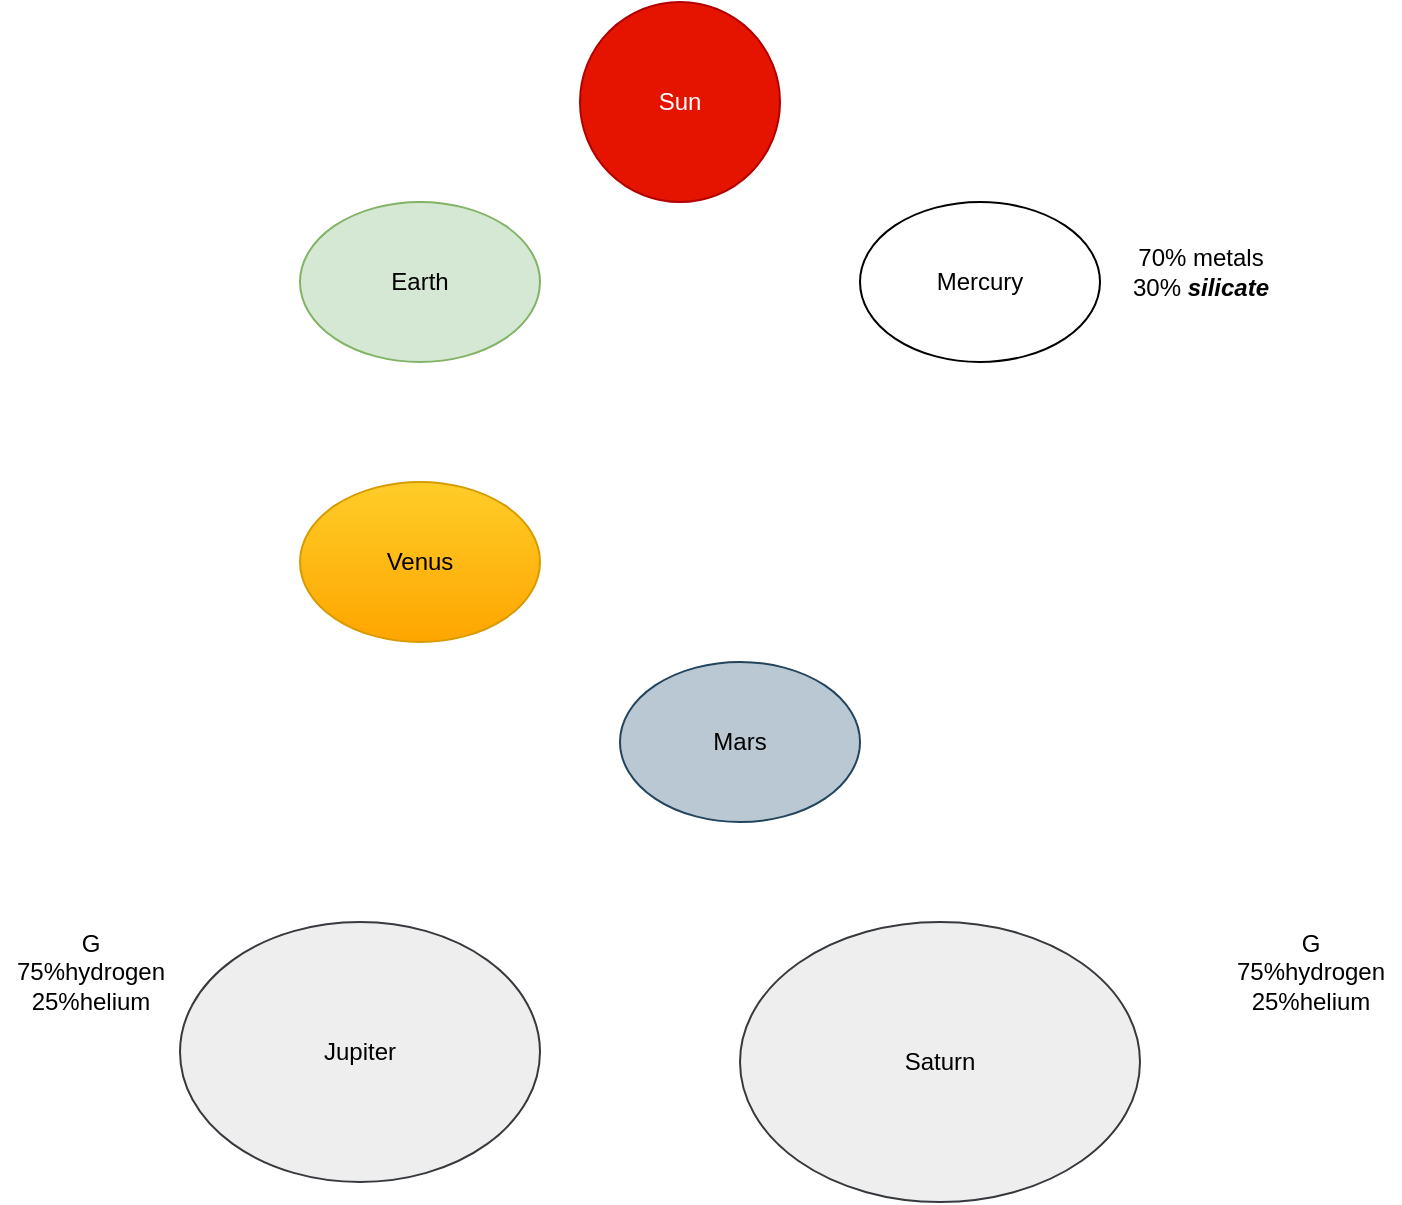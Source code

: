<mxfile version="14.1.8" type="github" pages="2">
  <diagram id="w1wRk-W4YtJ-blJwXCV2" name="home">
    <mxGraphModel dx="782" dy="404" grid="1" gridSize="10" guides="1" tooltips="1" connect="1" arrows="1" fold="1" page="1" pageScale="1" pageWidth="850" pageHeight="1100" math="0" shadow="0">
      <root>
        <mxCell id="0" />
        <mxCell id="1" parent="0" />
        <mxCell id="GEV6OYYQGzaBxieTXGS0-1" value="Sun" style="ellipse;whiteSpace=wrap;html=1;aspect=fixed;fillColor=#e51400;strokeColor=#B20000;fontColor=#ffffff;" vertex="1" parent="1">
          <mxGeometry x="300" y="20" width="100" height="100" as="geometry" />
        </mxCell>
        <mxCell id="GEV6OYYQGzaBxieTXGS0-4" value="Earth" style="ellipse;whiteSpace=wrap;html=1;fillColor=#d5e8d4;strokeColor=#82b366;" vertex="1" parent="1">
          <mxGeometry x="160" y="120" width="120" height="80" as="geometry" />
        </mxCell>
        <mxCell id="GEV6OYYQGzaBxieTXGS0-5" value="Mercury" style="ellipse;whiteSpace=wrap;html=1;" vertex="1" parent="1">
          <mxGeometry x="440" y="120" width="120" height="80" as="geometry" />
        </mxCell>
        <mxCell id="GEV6OYYQGzaBxieTXGS0-6" value="Venus" style="ellipse;whiteSpace=wrap;html=1;gradientColor=#ffa500;fillColor=#ffcd28;strokeColor=#d79b00;" vertex="1" parent="1">
          <mxGeometry x="160" y="260" width="120" height="80" as="geometry" />
        </mxCell>
        <mxCell id="GEV6OYYQGzaBxieTXGS0-9" value="Mars" style="ellipse;whiteSpace=wrap;html=1;fillColor=#bac8d3;strokeColor=#23445d;" vertex="1" parent="1">
          <mxGeometry x="320" y="350" width="120" height="80" as="geometry" />
        </mxCell>
        <mxCell id="GEV6OYYQGzaBxieTXGS0-10" value="Saturn" style="ellipse;whiteSpace=wrap;html=1;fillColor=#eeeeee;strokeColor=#36393d;" vertex="1" parent="1">
          <mxGeometry x="380" y="480" width="200" height="140" as="geometry" />
        </mxCell>
        <mxCell id="8_hnkTDXaNr-IeyhamRW-1" value="&lt;div&gt;70% metals&lt;br&gt;&lt;/div&gt;&lt;div&gt;30% &lt;strong&gt;&lt;i&gt;&lt;i class=&quot;01&quot;&gt;silicate&lt;/i&gt; &lt;/i&gt;&lt;/strong&gt;&lt;/div&gt;" style="text;html=1;align=center;verticalAlign=middle;resizable=0;points=[];autosize=1;" vertex="1" parent="1">
          <mxGeometry x="570" y="140" width="80" height="30" as="geometry" />
        </mxCell>
        <mxCell id="8_hnkTDXaNr-IeyhamRW-2" value="G&lt;div&gt;75%hydrogen &lt;br&gt;&lt;/div&gt;&lt;div&gt;25%helium&lt;br&gt;&lt;/div&gt;" style="text;html=1;align=center;verticalAlign=middle;resizable=0;points=[];autosize=1;" vertex="1" parent="1">
          <mxGeometry x="620" y="480" width="90" height="50" as="geometry" />
        </mxCell>
        <mxCell id="8_hnkTDXaNr-IeyhamRW-3" value="Jupiter" style="ellipse;whiteSpace=wrap;html=1;fillColor=#eeeeee;strokeColor=#36393d;" vertex="1" parent="1">
          <mxGeometry x="100" y="480" width="180" height="130" as="geometry" />
        </mxCell>
        <mxCell id="8_hnkTDXaNr-IeyhamRW-4" value="G&lt;div&gt;75%hydrogen &lt;br&gt;&lt;/div&gt;&lt;div&gt;25%helium&lt;/div&gt;" style="text;html=1;align=center;verticalAlign=middle;resizable=0;points=[];autosize=1;" vertex="1" parent="1">
          <mxGeometry x="10" y="480" width="90" height="50" as="geometry" />
        </mxCell>
      </root>
    </mxGraphModel>
  </diagram>
  <diagram id="8dvXvsz0ZrqSs0ymZUAX" name="chip">
    <mxGraphModel dx="782" dy="404" grid="1" gridSize="10" guides="1" tooltips="1" connect="1" arrows="1" fold="1" page="1" pageScale="1" pageWidth="850" pageHeight="1100" math="0" shadow="0">
      <root>
        <mxCell id="c6X3HLBCq9JkeoQh56-9-0" />
        <mxCell id="c6X3HLBCq9JkeoQh56-9-1" parent="c6X3HLBCq9JkeoQh56-9-0" />
        <mxCell id="madxRBGLEum0m41amzTv-1" value="" style="ellipse;whiteSpace=wrap;html=1;aspect=fixed;" vertex="1" parent="c6X3HLBCq9JkeoQh56-9-1">
          <mxGeometry x="200" y="30" width="350" height="350" as="geometry" />
        </mxCell>
        <mxCell id="madxRBGLEum0m41amzTv-0" value="chip1" style="whiteSpace=wrap;html=1;aspect=fixed;" vertex="1" parent="c6X3HLBCq9JkeoQh56-9-1">
          <mxGeometry x="240" y="140" width="50" height="50" as="geometry" />
        </mxCell>
        <mxCell id="madxRBGLEum0m41amzTv-3" value="chip2" style="whiteSpace=wrap;html=1;aspect=fixed;" vertex="1" parent="c6X3HLBCq9JkeoQh56-9-1">
          <mxGeometry x="340" y="140" width="50" height="50" as="geometry" />
        </mxCell>
        <mxCell id="madxRBGLEum0m41amzTv-4" value="chipN" style="whiteSpace=wrap;html=1;aspect=fixed;" vertex="1" parent="c6X3HLBCq9JkeoQh56-9-1">
          <mxGeometry x="425" y="140" width="50" height="50" as="geometry" />
        </mxCell>
        <mxCell id="madxRBGLEum0m41amzTv-6" value="" style="whiteSpace=wrap;html=1;aspect=fixed;" vertex="1" parent="c6X3HLBCq9JkeoQh56-9-1">
          <mxGeometry x="40" y="360" width="120" height="120" as="geometry" />
        </mxCell>
        <mxCell id="madxRBGLEum0m41amzTv-7" value="" style="shape=cube;whiteSpace=wrap;html=1;boundedLbl=1;backgroundOutline=1;darkOpacity=0.05;darkOpacity2=0.1;" vertex="1" parent="c6X3HLBCq9JkeoQh56-9-1">
          <mxGeometry x="60" y="380" width="30" height="30" as="geometry" />
        </mxCell>
        <mxCell id="madxRBGLEum0m41amzTv-8" value="" style="shape=cube;whiteSpace=wrap;html=1;boundedLbl=1;backgroundOutline=1;darkOpacity=0.05;darkOpacity2=0.1;size=20;" vertex="1" parent="c6X3HLBCq9JkeoQh56-9-1">
          <mxGeometry x="60" y="380" width="30" height="30" as="geometry" />
        </mxCell>
        <mxCell id="madxRBGLEum0m41amzTv-9" value="component" style="shape=cube;whiteSpace=wrap;html=1;boundedLbl=1;backgroundOutline=1;darkOpacity=0.05;darkOpacity2=0.1;" vertex="1" parent="c6X3HLBCq9JkeoQh56-9-1">
          <mxGeometry x="90" y="380" width="30" height="30" as="geometry" />
        </mxCell>
        <mxCell id="madxRBGLEum0m41amzTv-10" value="" style="shape=cube;whiteSpace=wrap;html=1;boundedLbl=1;backgroundOutline=1;darkOpacity=0.05;darkOpacity2=0.1;size=20;" vertex="1" parent="c6X3HLBCq9JkeoQh56-9-1">
          <mxGeometry x="50" y="420" width="30" height="30" as="geometry" />
        </mxCell>
        <mxCell id="madxRBGLEum0m41amzTv-14" value="" style="shape=cube;whiteSpace=wrap;html=1;boundedLbl=1;backgroundOutline=1;darkOpacity=0.05;darkOpacity2=0.1;size=20;" vertex="1" parent="c6X3HLBCq9JkeoQh56-9-1">
          <mxGeometry x="50" y="420" width="30" height="30" as="geometry" />
        </mxCell>
        <mxCell id="madxRBGLEum0m41amzTv-16" value="" style="shape=cube;whiteSpace=wrap;html=1;boundedLbl=1;backgroundOutline=1;darkOpacity=0.05;darkOpacity2=0.1;size=20;" vertex="1" parent="c6X3HLBCq9JkeoQh56-9-1">
          <mxGeometry x="85" y="420" width="30" height="30" as="geometry" />
        </mxCell>
        <mxCell id="madxRBGLEum0m41amzTv-18" value="chip(multi-layers}" style="text;html=1;align=center;verticalAlign=middle;resizable=0;points=[];autosize=1;" vertex="1" parent="c6X3HLBCq9JkeoQh56-9-1">
          <mxGeometry x="6" y="340" width="110" height="20" as="geometry" />
        </mxCell>
        <mxCell id="madxRBGLEum0m41amzTv-19" value="wafer" style="text;html=1;align=center;verticalAlign=middle;resizable=0;points=[];autosize=1;" vertex="1" parent="c6X3HLBCq9JkeoQh56-9-1">
          <mxGeometry x="360" y="10" width="40" height="20" as="geometry" />
        </mxCell>
      </root>
    </mxGraphModel>
  </diagram>
</mxfile>
